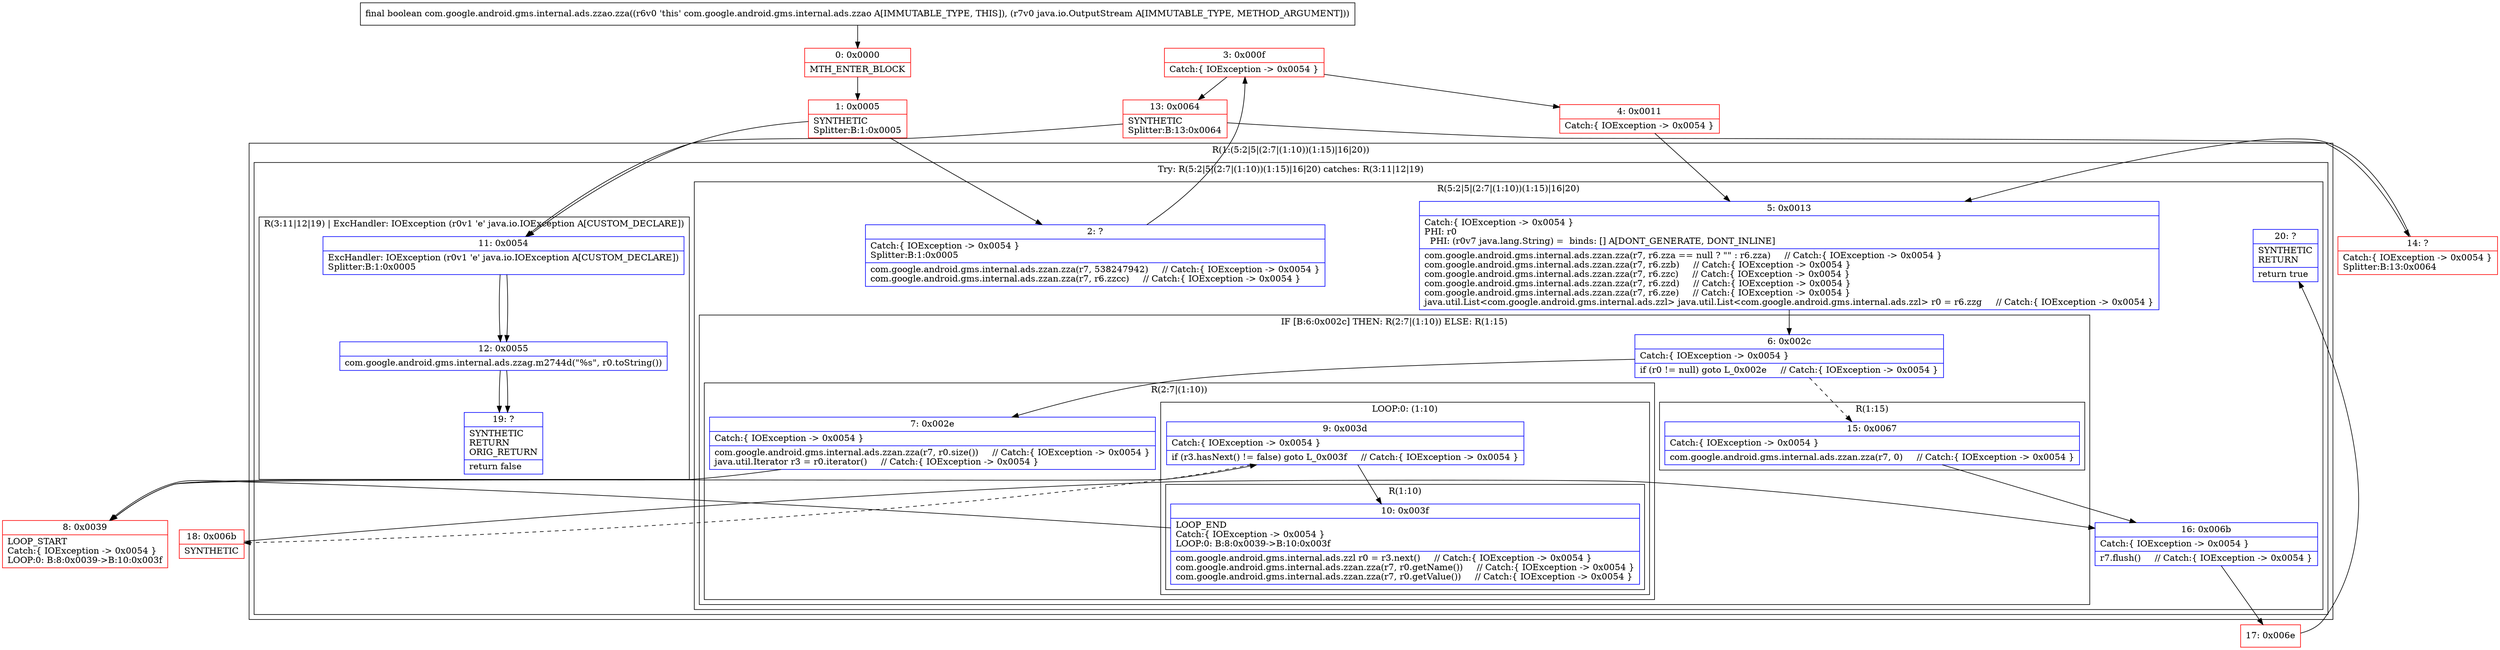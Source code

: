 digraph "CFG forcom.google.android.gms.internal.ads.zzao.zza(Ljava\/io\/OutputStream;)Z" {
subgraph cluster_Region_68531351 {
label = "R(1:(5:2|5|(2:7|(1:10))(1:15)|16|20))";
node [shape=record,color=blue];
subgraph cluster_TryCatchRegion_2075138477 {
label = "Try: R(5:2|5|(2:7|(1:10))(1:15)|16|20) catches: R(3:11|12|19)";
node [shape=record,color=blue];
subgraph cluster_Region_1432433912 {
label = "R(5:2|5|(2:7|(1:10))(1:15)|16|20)";
node [shape=record,color=blue];
Node_2 [shape=record,label="{2\:\ ?|Catch:\{ IOException \-\> 0x0054 \}\lSplitter:B:1:0x0005\l|com.google.android.gms.internal.ads.zzan.zza(r7, 538247942)     \/\/ Catch:\{ IOException \-\> 0x0054 \}\lcom.google.android.gms.internal.ads.zzan.zza(r7, r6.zzcc)     \/\/ Catch:\{ IOException \-\> 0x0054 \}\l}"];
Node_5 [shape=record,label="{5\:\ 0x0013|Catch:\{ IOException \-\> 0x0054 \}\lPHI: r0 \l  PHI: (r0v7 java.lang.String) =  binds: [] A[DONT_GENERATE, DONT_INLINE]\l|com.google.android.gms.internal.ads.zzan.zza(r7, r6.zza == null ? \"\" : r6.zza)     \/\/ Catch:\{ IOException \-\> 0x0054 \}\lcom.google.android.gms.internal.ads.zzan.zza(r7, r6.zzb)     \/\/ Catch:\{ IOException \-\> 0x0054 \}\lcom.google.android.gms.internal.ads.zzan.zza(r7, r6.zzc)     \/\/ Catch:\{ IOException \-\> 0x0054 \}\lcom.google.android.gms.internal.ads.zzan.zza(r7, r6.zzd)     \/\/ Catch:\{ IOException \-\> 0x0054 \}\lcom.google.android.gms.internal.ads.zzan.zza(r7, r6.zze)     \/\/ Catch:\{ IOException \-\> 0x0054 \}\ljava.util.List\<com.google.android.gms.internal.ads.zzl\> java.util.List\<com.google.android.gms.internal.ads.zzl\> r0 = r6.zzg     \/\/ Catch:\{ IOException \-\> 0x0054 \}\l}"];
subgraph cluster_IfRegion_62093379 {
label = "IF [B:6:0x002c] THEN: R(2:7|(1:10)) ELSE: R(1:15)";
node [shape=record,color=blue];
Node_6 [shape=record,label="{6\:\ 0x002c|Catch:\{ IOException \-\> 0x0054 \}\l|if (r0 != null) goto L_0x002e     \/\/ Catch:\{ IOException \-\> 0x0054 \}\l}"];
subgraph cluster_Region_1535119905 {
label = "R(2:7|(1:10))";
node [shape=record,color=blue];
Node_7 [shape=record,label="{7\:\ 0x002e|Catch:\{ IOException \-\> 0x0054 \}\l|com.google.android.gms.internal.ads.zzan.zza(r7, r0.size())     \/\/ Catch:\{ IOException \-\> 0x0054 \}\ljava.util.Iterator r3 = r0.iterator()     \/\/ Catch:\{ IOException \-\> 0x0054 \}\l}"];
subgraph cluster_LoopRegion_1682160484 {
label = "LOOP:0: (1:10)";
node [shape=record,color=blue];
Node_9 [shape=record,label="{9\:\ 0x003d|Catch:\{ IOException \-\> 0x0054 \}\l|if (r3.hasNext() != false) goto L_0x003f     \/\/ Catch:\{ IOException \-\> 0x0054 \}\l}"];
subgraph cluster_Region_1340734201 {
label = "R(1:10)";
node [shape=record,color=blue];
Node_10 [shape=record,label="{10\:\ 0x003f|LOOP_END\lCatch:\{ IOException \-\> 0x0054 \}\lLOOP:0: B:8:0x0039\-\>B:10:0x003f\l|com.google.android.gms.internal.ads.zzl r0 = r3.next()     \/\/ Catch:\{ IOException \-\> 0x0054 \}\lcom.google.android.gms.internal.ads.zzan.zza(r7, r0.getName())     \/\/ Catch:\{ IOException \-\> 0x0054 \}\lcom.google.android.gms.internal.ads.zzan.zza(r7, r0.getValue())     \/\/ Catch:\{ IOException \-\> 0x0054 \}\l}"];
}
}
}
subgraph cluster_Region_1718701727 {
label = "R(1:15)";
node [shape=record,color=blue];
Node_15 [shape=record,label="{15\:\ 0x0067|Catch:\{ IOException \-\> 0x0054 \}\l|com.google.android.gms.internal.ads.zzan.zza(r7, 0)     \/\/ Catch:\{ IOException \-\> 0x0054 \}\l}"];
}
}
Node_16 [shape=record,label="{16\:\ 0x006b|Catch:\{ IOException \-\> 0x0054 \}\l|r7.flush()     \/\/ Catch:\{ IOException \-\> 0x0054 \}\l}"];
Node_20 [shape=record,label="{20\:\ ?|SYNTHETIC\lRETURN\l|return true\l}"];
}
subgraph cluster_Region_494358157 {
label = "R(3:11|12|19) | ExcHandler: IOException (r0v1 'e' java.io.IOException A[CUSTOM_DECLARE])\l";
node [shape=record,color=blue];
Node_11 [shape=record,label="{11\:\ 0x0054|ExcHandler: IOException (r0v1 'e' java.io.IOException A[CUSTOM_DECLARE])\lSplitter:B:1:0x0005\l}"];
Node_12 [shape=record,label="{12\:\ 0x0055|com.google.android.gms.internal.ads.zzag.m2744d(\"%s\", r0.toString())\l}"];
Node_19 [shape=record,label="{19\:\ ?|SYNTHETIC\lRETURN\lORIG_RETURN\l|return false\l}"];
}
}
}
subgraph cluster_Region_494358157 {
label = "R(3:11|12|19) | ExcHandler: IOException (r0v1 'e' java.io.IOException A[CUSTOM_DECLARE])\l";
node [shape=record,color=blue];
Node_11 [shape=record,label="{11\:\ 0x0054|ExcHandler: IOException (r0v1 'e' java.io.IOException A[CUSTOM_DECLARE])\lSplitter:B:1:0x0005\l}"];
Node_12 [shape=record,label="{12\:\ 0x0055|com.google.android.gms.internal.ads.zzag.m2744d(\"%s\", r0.toString())\l}"];
Node_19 [shape=record,label="{19\:\ ?|SYNTHETIC\lRETURN\lORIG_RETURN\l|return false\l}"];
}
Node_0 [shape=record,color=red,label="{0\:\ 0x0000|MTH_ENTER_BLOCK\l}"];
Node_1 [shape=record,color=red,label="{1\:\ 0x0005|SYNTHETIC\lSplitter:B:1:0x0005\l}"];
Node_3 [shape=record,color=red,label="{3\:\ 0x000f|Catch:\{ IOException \-\> 0x0054 \}\l}"];
Node_4 [shape=record,color=red,label="{4\:\ 0x0011|Catch:\{ IOException \-\> 0x0054 \}\l}"];
Node_8 [shape=record,color=red,label="{8\:\ 0x0039|LOOP_START\lCatch:\{ IOException \-\> 0x0054 \}\lLOOP:0: B:8:0x0039\-\>B:10:0x003f\l}"];
Node_13 [shape=record,color=red,label="{13\:\ 0x0064|SYNTHETIC\lSplitter:B:13:0x0064\l}"];
Node_14 [shape=record,color=red,label="{14\:\ ?|Catch:\{ IOException \-\> 0x0054 \}\lSplitter:B:13:0x0064\l}"];
Node_17 [shape=record,color=red,label="{17\:\ 0x006e}"];
Node_18 [shape=record,color=red,label="{18\:\ 0x006b|SYNTHETIC\l}"];
MethodNode[shape=record,label="{final boolean com.google.android.gms.internal.ads.zzao.zza((r6v0 'this' com.google.android.gms.internal.ads.zzao A[IMMUTABLE_TYPE, THIS]), (r7v0 java.io.OutputStream A[IMMUTABLE_TYPE, METHOD_ARGUMENT])) }"];
MethodNode -> Node_0;
Node_2 -> Node_3;
Node_5 -> Node_6;
Node_6 -> Node_7;
Node_6 -> Node_15[style=dashed];
Node_7 -> Node_8;
Node_9 -> Node_10;
Node_9 -> Node_18[style=dashed];
Node_10 -> Node_8;
Node_15 -> Node_16;
Node_16 -> Node_17;
Node_11 -> Node_12;
Node_12 -> Node_19;
Node_11 -> Node_12;
Node_12 -> Node_19;
Node_0 -> Node_1;
Node_1 -> Node_2;
Node_1 -> Node_11;
Node_3 -> Node_4;
Node_3 -> Node_13;
Node_4 -> Node_5;
Node_8 -> Node_9;
Node_13 -> Node_14;
Node_13 -> Node_11;
Node_14 -> Node_5;
Node_17 -> Node_20;
Node_18 -> Node_16;
}

